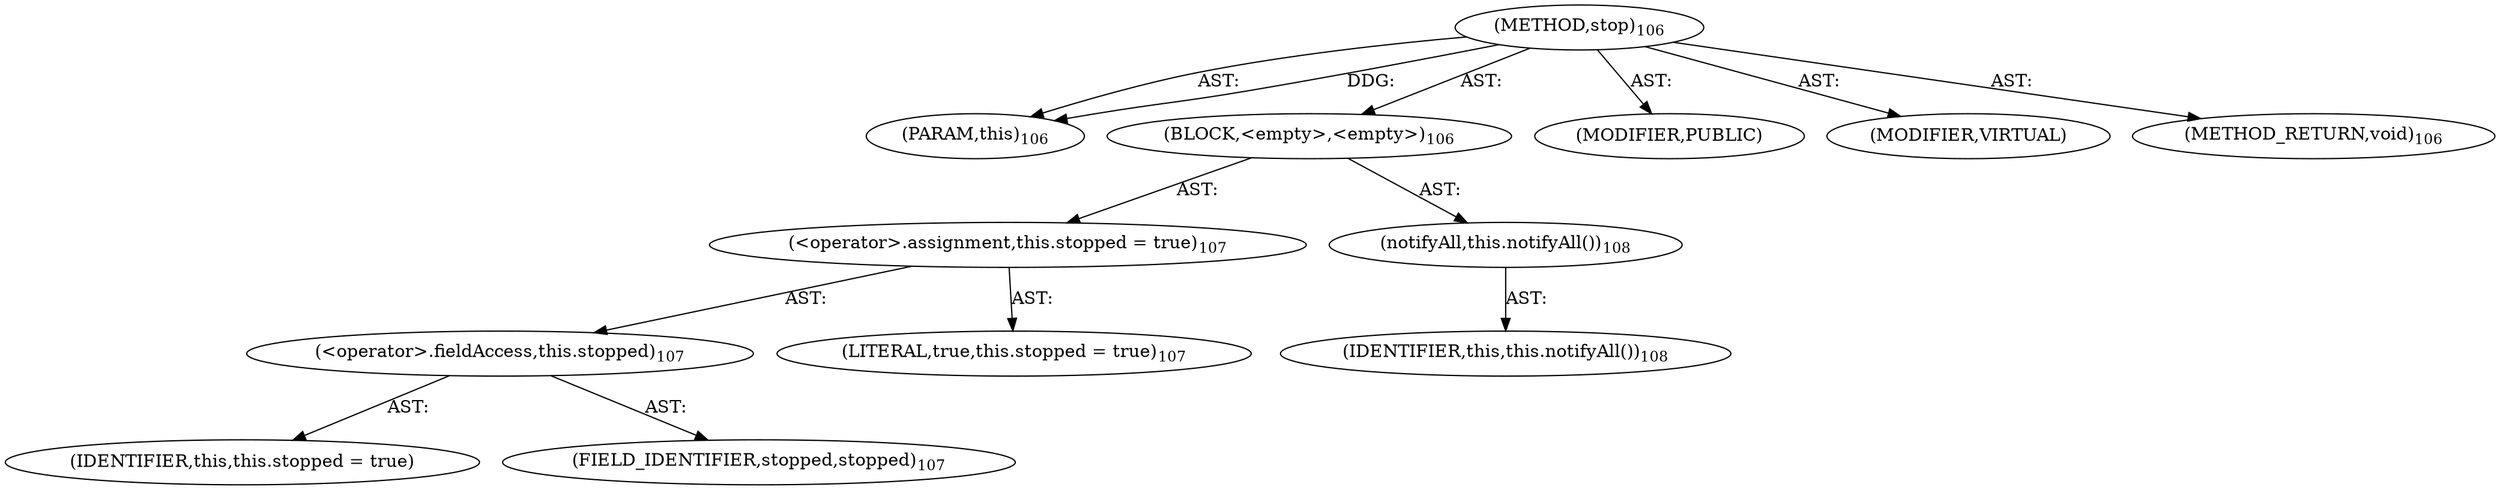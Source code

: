 digraph "stop" {  
"111669149701" [label = <(METHOD,stop)<SUB>106</SUB>> ]
"115964116994" [label = <(PARAM,this)<SUB>106</SUB>> ]
"25769803784" [label = <(BLOCK,&lt;empty&gt;,&lt;empty&gt;)<SUB>106</SUB>> ]
"30064771106" [label = <(&lt;operator&gt;.assignment,this.stopped = true)<SUB>107</SUB>> ]
"30064771107" [label = <(&lt;operator&gt;.fieldAccess,this.stopped)<SUB>107</SUB>> ]
"68719476764" [label = <(IDENTIFIER,this,this.stopped = true)> ]
"55834574856" [label = <(FIELD_IDENTIFIER,stopped,stopped)<SUB>107</SUB>> ]
"90194313224" [label = <(LITERAL,true,this.stopped = true)<SUB>107</SUB>> ]
"30064771108" [label = <(notifyAll,this.notifyAll())<SUB>108</SUB>> ]
"68719476738" [label = <(IDENTIFIER,this,this.notifyAll())<SUB>108</SUB>> ]
"133143986189" [label = <(MODIFIER,PUBLIC)> ]
"133143986190" [label = <(MODIFIER,VIRTUAL)> ]
"128849018885" [label = <(METHOD_RETURN,void)<SUB>106</SUB>> ]
  "111669149701" -> "115964116994"  [ label = "AST: "] 
  "111669149701" -> "25769803784"  [ label = "AST: "] 
  "111669149701" -> "133143986189"  [ label = "AST: "] 
  "111669149701" -> "133143986190"  [ label = "AST: "] 
  "111669149701" -> "128849018885"  [ label = "AST: "] 
  "25769803784" -> "30064771106"  [ label = "AST: "] 
  "25769803784" -> "30064771108"  [ label = "AST: "] 
  "30064771106" -> "30064771107"  [ label = "AST: "] 
  "30064771106" -> "90194313224"  [ label = "AST: "] 
  "30064771107" -> "68719476764"  [ label = "AST: "] 
  "30064771107" -> "55834574856"  [ label = "AST: "] 
  "30064771108" -> "68719476738"  [ label = "AST: "] 
  "111669149701" -> "115964116994"  [ label = "DDG: "] 
}
